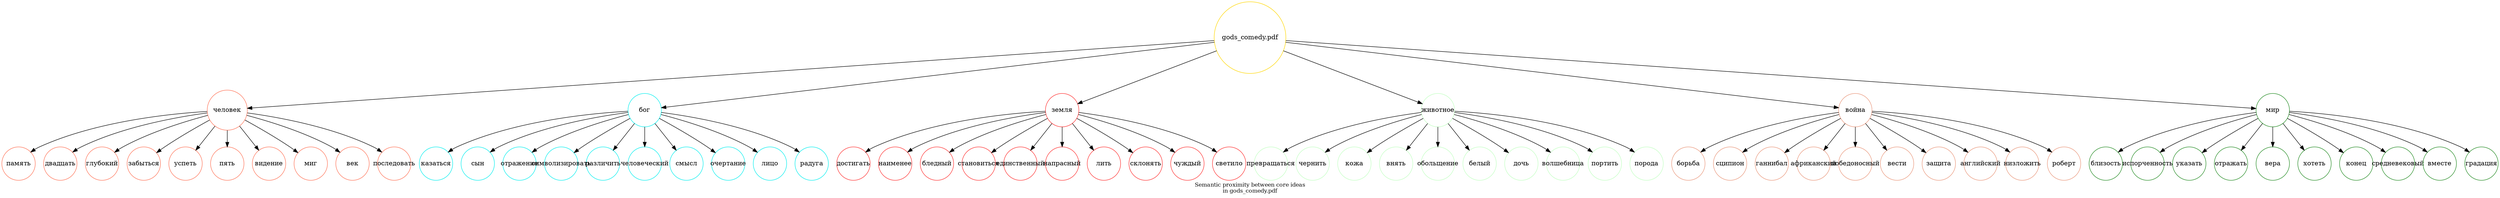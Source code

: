 digraph "ideas_with_objects_gods_comedy.pdf" {
	node [color=gold1 shape=circle width=0.7]
	"gods_comedy.pdf"
	node [color=coral1 shape=circle]
	"человек"
	"gods_comedy.pdf" -> "человек"
	node [fixedsize=true shape=circle width=1]
	"память"
	"человек" -> "память"
	"двадцать"
	"человек" -> "двадцать"
	"глубокий"
	"человек" -> "глубокий"
	"забыться"
	"человек" -> "забыться"
	"успеть"
	"человек" -> "успеть"
	"пять"
	"человек" -> "пять"
	"видение"
	"человек" -> "видение"
	"миг"
	"человек" -> "миг"
	"век"
	"человек" -> "век"
	"последовать"
	"человек" -> "последовать"
	node [color=cyan2 shape=circle]
	"бог"
	"gods_comedy.pdf" -> "бог"
	node [fixedsize=true shape=circle width=1]
	"казаться"
	"бог" -> "казаться"
	"сын"
	"бог" -> "сын"
	"отражение"
	"бог" -> "отражение"
	"символизировать"
	"бог" -> "символизировать"
	"различить"
	"бог" -> "различить"
	"человеческий"
	"бог" -> "человеческий"
	"смысл"
	"бог" -> "смысл"
	"очертание"
	"бог" -> "очертание"
	"лицо"
	"бог" -> "лицо"
	"радуга"
	"бог" -> "радуга"
	node [color=firebrick1 shape=circle]
	"земля"
	"gods_comedy.pdf" -> "земля"
	node [fixedsize=true shape=circle width=1]
	"достигать"
	"земля" -> "достигать"
	"наименее"
	"земля" -> "наименее"
	"бледный"
	"земля" -> "бледный"
	"становиться"
	"земля" -> "становиться"
	"единственный"
	"земля" -> "единственный"
	"напрасный"
	"земля" -> "напрасный"
	"лить"
	"земля" -> "лить"
	"склонять"
	"земля" -> "склонять"
	"чуждый"
	"земля" -> "чуждый"
	"светило"
	"земля" -> "светило"
	node [color=darkseagreen1 shape=circle]
	"животное"
	"gods_comedy.pdf" -> "животное"
	node [fixedsize=true shape=circle width=1]
	"превращаться"
	"животное" -> "превращаться"
	"чернить"
	"животное" -> "чернить"
	"кожа"
	"животное" -> "кожа"
	"внять"
	"животное" -> "внять"
	"обольщение"
	"животное" -> "обольщение"
	"белый"
	"животное" -> "белый"
	"дочь"
	"животное" -> "дочь"
	"волшебница"
	"животное" -> "волшебница"
	"портить"
	"животное" -> "портить"
	"порода"
	"животное" -> "порода"
	node [color=darksalmon shape=circle]
	"война"
	"gods_comedy.pdf" -> "война"
	node [fixedsize=true shape=circle width=1]
	"борьба"
	"война" -> "борьба"
	"сципион"
	"война" -> "сципион"
	"ганнибал"
	"война" -> "ганнибал"
	"африканский"
	"война" -> "африканский"
	"победоносный"
	"война" -> "победоносный"
	"вести"
	"война" -> "вести"
	"защита"
	"война" -> "защита"
	"английский"
	"война" -> "английский"
	"низложить"
	"война" -> "низложить"
	"роберт"
	"война" -> "роберт"
	node [color=forestgreen shape=circle]
	"мир"
	"gods_comedy.pdf" -> "мир"
	node [fixedsize=true shape=circle width=1]
	"близость"
	"мир" -> "близость"
	"испорченность"
	"мир" -> "испорченность"
	"указать"
	"мир" -> "указать"
	"отражать"
	"мир" -> "отражать"
	"вера"
	"мир" -> "вера"
	"хотеть"
	"мир" -> "хотеть"
	"конец"
	"мир" -> "конец"
	"средневековый"
	"мир" -> "средневековый"
	"вместе"
	"мир" -> "вместе"
	"градация"
	"мир" -> "градация"
	overlap=false
	label="Semantic proximity between core ideas\nin gods_comedy.pdf"
	fontsize=12
}
